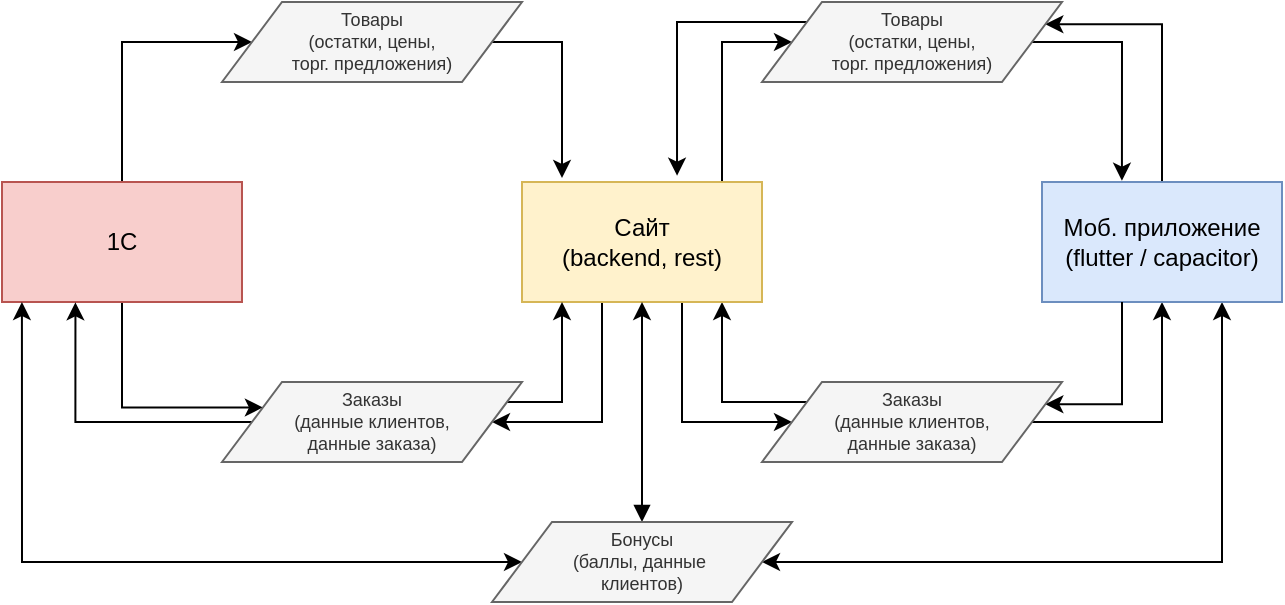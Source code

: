 <mxfile version="26.0.16">
  <diagram id="prtHgNgQTEPvFCAcTncT" name="Page-1">
    <mxGraphModel dx="1434" dy="772" grid="1" gridSize="10" guides="1" tooltips="1" connect="1" arrows="1" fold="1" page="1" pageScale="1" pageWidth="827" pageHeight="1169" math="0" shadow="0">
      <root>
        <mxCell id="0" />
        <mxCell id="1" parent="0" />
        <mxCell id="5-2qtGXvS5xHU3MuhLib-55" value="" style="edgeStyle=orthogonalEdgeStyle;rounded=0;orthogonalLoop=1;jettySize=auto;html=1;fontSize=12;entryX=0.75;entryY=1;entryDx=0;entryDy=0;startArrow=classic;startFill=1;exitX=1;exitY=0.5;exitDx=0;exitDy=0;" parent="1" source="5-2qtGXvS5xHU3MuhLib-36" target="5-2qtGXvS5xHU3MuhLib-4" edge="1">
          <mxGeometry relative="1" as="geometry">
            <mxPoint x="410" y="270" as="targetPoint" />
            <Array as="points">
              <mxPoint x="700" y="310" />
            </Array>
          </mxGeometry>
        </mxCell>
        <mxCell id="5-2qtGXvS5xHU3MuhLib-24" value="" style="edgeStyle=orthogonalEdgeStyle;rounded=0;orthogonalLoop=1;jettySize=auto;html=1;fontSize=9;entryX=0;entryY=0.5;entryDx=0;entryDy=0;" parent="1" source="5-2qtGXvS5xHU3MuhLib-1" target="5-2qtGXvS5xHU3MuhLib-8" edge="1">
          <mxGeometry relative="1" as="geometry">
            <mxPoint x="150" y="40.0" as="targetPoint" />
            <Array as="points">
              <mxPoint x="150" y="50" />
            </Array>
          </mxGeometry>
        </mxCell>
        <mxCell id="5-2qtGXvS5xHU3MuhLib-26" value="" style="edgeStyle=orthogonalEdgeStyle;rounded=0;orthogonalLoop=1;jettySize=auto;html=1;fontSize=9;entryX=0;entryY=0.25;entryDx=0;entryDy=0;" parent="1" source="5-2qtGXvS5xHU3MuhLib-1" target="5-2qtGXvS5xHU3MuhLib-9" edge="1">
          <mxGeometry relative="1" as="geometry">
            <mxPoint x="150" y="260" as="targetPoint" />
            <Array as="points">
              <mxPoint x="150" y="233" />
            </Array>
          </mxGeometry>
        </mxCell>
        <mxCell id="5-2qtGXvS5xHU3MuhLib-1" value="1C" style="rounded=0;whiteSpace=wrap;html=1;fillColor=#f8cecc;strokeColor=#b85450;" parent="1" vertex="1">
          <mxGeometry x="90" y="120" width="120" height="60" as="geometry" />
        </mxCell>
        <mxCell id="5-2qtGXvS5xHU3MuhLib-32" value="" style="edgeStyle=orthogonalEdgeStyle;rounded=0;orthogonalLoop=1;jettySize=auto;html=1;fontSize=9;entryX=1;entryY=0.5;entryDx=0;entryDy=0;" parent="1" source="5-2qtGXvS5xHU3MuhLib-3" target="5-2qtGXvS5xHU3MuhLib-9" edge="1">
          <mxGeometry relative="1" as="geometry">
            <mxPoint x="400" y="260" as="targetPoint" />
            <Array as="points">
              <mxPoint x="390" y="240" />
            </Array>
          </mxGeometry>
        </mxCell>
        <mxCell id="5-2qtGXvS5xHU3MuhLib-46" value="" style="edgeStyle=orthogonalEdgeStyle;rounded=0;orthogonalLoop=1;jettySize=auto;html=1;fontSize=12;entryX=0;entryY=0.5;entryDx=0;entryDy=0;" parent="1" source="5-2qtGXvS5xHU3MuhLib-3" target="5-2qtGXvS5xHU3MuhLib-34" edge="1">
          <mxGeometry relative="1" as="geometry">
            <mxPoint x="490" y="50" as="targetPoint" />
            <Array as="points">
              <mxPoint x="450" y="50" />
            </Array>
          </mxGeometry>
        </mxCell>
        <mxCell id="5-2qtGXvS5xHU3MuhLib-48" value="" style="edgeStyle=orthogonalEdgeStyle;rounded=0;orthogonalLoop=1;jettySize=auto;html=1;fontSize=12;exitX=0;exitY=0;exitDx=0;exitDy=0;" parent="1" source="5-2qtGXvS5xHU3MuhLib-35" target="5-2qtGXvS5xHU3MuhLib-3" edge="1">
          <mxGeometry relative="1" as="geometry">
            <mxPoint x="410" y="260" as="sourcePoint" />
            <Array as="points">
              <mxPoint x="495" y="230" />
              <mxPoint x="450" y="230" />
            </Array>
          </mxGeometry>
        </mxCell>
        <mxCell id="5-2qtGXvS5xHU3MuhLib-50" value="" style="edgeStyle=orthogonalEdgeStyle;rounded=0;orthogonalLoop=1;jettySize=auto;html=1;fontSize=12;entryX=0;entryY=0.5;entryDx=0;entryDy=0;" parent="1" source="5-2qtGXvS5xHU3MuhLib-3" target="5-2qtGXvS5xHU3MuhLib-35" edge="1">
          <mxGeometry relative="1" as="geometry">
            <mxPoint x="410" y="260" as="targetPoint" />
            <Array as="points">
              <mxPoint x="430" y="240" />
            </Array>
          </mxGeometry>
        </mxCell>
        <mxCell id="5-2qtGXvS5xHU3MuhLib-3" value="Сайт&lt;div&gt;(backend, rest)&lt;/div&gt;" style="rounded=0;whiteSpace=wrap;html=1;fillColor=#fff2cc;strokeColor=#d6b656;" parent="1" vertex="1">
          <mxGeometry x="350" y="120" width="120" height="60" as="geometry" />
        </mxCell>
        <mxCell id="5-2qtGXvS5xHU3MuhLib-38" value="" style="edgeStyle=orthogonalEdgeStyle;rounded=0;orthogonalLoop=1;jettySize=auto;html=1;fontSize=12;exitX=1;exitY=0.75;exitDx=0;exitDy=0;" parent="1" source="5-2qtGXvS5xHU3MuhLib-35" target="5-2qtGXvS5xHU3MuhLib-4" edge="1">
          <mxGeometry relative="1" as="geometry">
            <mxPoint x="670" y="260" as="sourcePoint" />
            <Array as="points">
              <mxPoint x="600" y="240" />
              <mxPoint x="670" y="240" />
            </Array>
          </mxGeometry>
        </mxCell>
        <mxCell id="5-2qtGXvS5xHU3MuhLib-42" value="" style="edgeStyle=orthogonalEdgeStyle;rounded=0;orthogonalLoop=1;jettySize=auto;html=1;fontSize=12;entryX=1;entryY=0.25;entryDx=0;entryDy=0;" parent="1" source="5-2qtGXvS5xHU3MuhLib-4" target="5-2qtGXvS5xHU3MuhLib-34" edge="1">
          <mxGeometry relative="1" as="geometry">
            <mxPoint x="670" y="40.0" as="targetPoint" />
            <Array as="points">
              <mxPoint x="670" y="41" />
            </Array>
          </mxGeometry>
        </mxCell>
        <mxCell id="5-2qtGXvS5xHU3MuhLib-4" value="Моб. приложение&lt;div&gt;(flutter / c&lt;span style=&quot;background-color: transparent; color: light-dark(rgb(0, 0, 0), rgb(255, 255, 255));&quot;&gt;apacitor)&lt;/span&gt;&lt;/div&gt;" style="rounded=0;whiteSpace=wrap;html=1;fillColor=#dae8fc;strokeColor=#6c8ebf;" parent="1" vertex="1">
          <mxGeometry x="610" y="120" width="120" height="60" as="geometry" />
        </mxCell>
        <mxCell id="5-2qtGXvS5xHU3MuhLib-18" value="" style="edgeStyle=orthogonalEdgeStyle;rounded=0;orthogonalLoop=1;jettySize=auto;html=1;fontSize=9;" parent="1" source="5-2qtGXvS5xHU3MuhLib-8" edge="1">
          <mxGeometry relative="1" as="geometry">
            <mxPoint x="370" y="118" as="targetPoint" />
            <Array as="points">
              <mxPoint x="370" y="50" />
            </Array>
          </mxGeometry>
        </mxCell>
        <mxCell id="5-2qtGXvS5xHU3MuhLib-8" value="&lt;span&gt;Товары &lt;br&gt;(остатки, цены, &lt;br&gt;торг. предложения)&lt;/span&gt;" style="shape=parallelogram;perimeter=parallelogramPerimeter;whiteSpace=wrap;html=1;fontSize=9;fillColor=#f5f5f5;strokeColor=#666666;fontColor=#333333;" parent="1" vertex="1">
          <mxGeometry x="200" y="30" width="150" height="40" as="geometry" />
        </mxCell>
        <mxCell id="5-2qtGXvS5xHU3MuhLib-28" value="" style="edgeStyle=orthogonalEdgeStyle;rounded=0;orthogonalLoop=1;jettySize=auto;html=1;fontSize=9;entryX=0.306;entryY=1.003;entryDx=0;entryDy=0;entryPerimeter=0;" parent="1" source="5-2qtGXvS5xHU3MuhLib-9" target="5-2qtGXvS5xHU3MuhLib-1" edge="1">
          <mxGeometry relative="1" as="geometry">
            <mxPoint x="120" y="190" as="targetPoint" />
            <Array as="points">
              <mxPoint x="127" y="240" />
            </Array>
          </mxGeometry>
        </mxCell>
        <mxCell id="5-2qtGXvS5xHU3MuhLib-30" value="" style="edgeStyle=orthogonalEdgeStyle;rounded=0;orthogonalLoop=1;jettySize=auto;html=1;fontSize=9;" parent="1" source="5-2qtGXvS5xHU3MuhLib-9" edge="1">
          <mxGeometry relative="1" as="geometry">
            <mxPoint x="370" y="180" as="targetPoint" />
            <Array as="points">
              <mxPoint x="275" y="230" />
              <mxPoint x="381" y="230" />
            </Array>
          </mxGeometry>
        </mxCell>
        <mxCell id="5-2qtGXvS5xHU3MuhLib-9" value="&lt;span&gt;Заказы &lt;br&gt;(данные клиентов, &lt;br&gt;данные заказа)&lt;/span&gt;" style="shape=parallelogram;perimeter=parallelogramPerimeter;whiteSpace=wrap;html=1;fontSize=9;fillColor=#f5f5f5;strokeColor=#666666;fontColor=#333333;" parent="1" vertex="1">
          <mxGeometry x="200" y="220" width="150" height="40" as="geometry" />
        </mxCell>
        <mxCell id="5-2qtGXvS5xHU3MuhLib-44" value="" style="edgeStyle=orthogonalEdgeStyle;rounded=0;orthogonalLoop=1;jettySize=auto;html=1;fontSize=12;entryX=0.646;entryY=-0.053;entryDx=0;entryDy=0;entryPerimeter=0;" parent="1" target="5-2qtGXvS5xHU3MuhLib-3" edge="1">
          <mxGeometry relative="1" as="geometry">
            <mxPoint x="545" y="40" as="sourcePoint" />
            <mxPoint x="382.5" y="40.0" as="targetPoint" />
            <Array as="points">
              <mxPoint x="428" y="40" />
            </Array>
          </mxGeometry>
        </mxCell>
        <mxCell id="5-2qtGXvS5xHU3MuhLib-52" value="" style="edgeStyle=orthogonalEdgeStyle;rounded=0;orthogonalLoop=1;jettySize=auto;html=1;fontSize=12;entryX=0.333;entryY=-0.011;entryDx=0;entryDy=0;entryPerimeter=0;" parent="1" source="5-2qtGXvS5xHU3MuhLib-34" target="5-2qtGXvS5xHU3MuhLib-4" edge="1">
          <mxGeometry relative="1" as="geometry">
            <mxPoint x="715" y="50.0" as="targetPoint" />
            <Array as="points">
              <mxPoint x="650" y="50" />
            </Array>
          </mxGeometry>
        </mxCell>
        <mxCell id="5-2qtGXvS5xHU3MuhLib-34" value="&lt;span&gt;Товары &lt;br&gt;(остатки, цены, &lt;br&gt;торг. предложения)&lt;/span&gt;" style="shape=parallelogram;perimeter=parallelogramPerimeter;whiteSpace=wrap;html=1;fontSize=9;fillColor=#f5f5f5;strokeColor=#666666;fontColor=#333333;" parent="1" vertex="1">
          <mxGeometry x="470" y="30" width="150" height="40" as="geometry" />
        </mxCell>
        <mxCell id="5-2qtGXvS5xHU3MuhLib-40" value="" style="edgeStyle=orthogonalEdgeStyle;rounded=0;orthogonalLoop=1;jettySize=auto;html=1;fontSize=12;exitX=1;exitY=0.25;exitDx=0;exitDy=0;entryX=1;entryY=0.25;entryDx=0;entryDy=0;" parent="1" target="5-2qtGXvS5xHU3MuhLib-35" edge="1">
          <mxGeometry relative="1" as="geometry">
            <mxPoint x="650" y="180" as="sourcePoint" />
            <Array as="points">
              <mxPoint x="650" y="231" />
            </Array>
          </mxGeometry>
        </mxCell>
        <mxCell id="5-2qtGXvS5xHU3MuhLib-35" value="&lt;span&gt;Заказы &lt;br&gt;(данные клиентов, &lt;br&gt;данные заказа)&lt;/span&gt;" style="shape=parallelogram;perimeter=parallelogramPerimeter;whiteSpace=wrap;html=1;fontSize=9;fillColor=#f5f5f5;strokeColor=#666666;fontColor=#333333;" parent="1" vertex="1">
          <mxGeometry x="470" y="220" width="150" height="40" as="geometry" />
        </mxCell>
        <mxCell id="5-2qtGXvS5xHU3MuhLib-57" value="" style="edgeStyle=orthogonalEdgeStyle;rounded=0;orthogonalLoop=1;jettySize=auto;html=1;fontSize=12;entryX=0.083;entryY=1;entryDx=0;entryDy=0;entryPerimeter=0;startArrow=classic;startFill=1;" parent="1" source="5-2qtGXvS5xHU3MuhLib-36" target="5-2qtGXvS5xHU3MuhLib-1" edge="1">
          <mxGeometry relative="1" as="geometry">
            <mxPoint x="410" y="270" as="targetPoint" />
            <Array as="points">
              <mxPoint x="100" y="310" />
            </Array>
          </mxGeometry>
        </mxCell>
        <mxCell id="5-2qtGXvS5xHU3MuhLib-59" value="" style="edgeStyle=orthogonalEdgeStyle;rounded=0;orthogonalLoop=1;jettySize=auto;html=1;fontSize=12;entryX=0.5;entryY=1;entryDx=0;entryDy=0;startArrow=block;startFill=1;" parent="1" source="5-2qtGXvS5xHU3MuhLib-36" target="5-2qtGXvS5xHU3MuhLib-3" edge="1">
          <mxGeometry relative="1" as="geometry">
            <mxPoint x="410" y="270" as="targetPoint" />
          </mxGeometry>
        </mxCell>
        <mxCell id="5-2qtGXvS5xHU3MuhLib-36" value="&lt;span&gt;Бонусы&lt;br&gt;(баллы, данные&amp;nbsp;&lt;br&gt;клиентов)&lt;/span&gt;" style="shape=parallelogram;perimeter=parallelogramPerimeter;whiteSpace=wrap;html=1;fontSize=9;fillColor=#f5f5f5;strokeColor=#666666;fontColor=#333333;" parent="1" vertex="1">
          <mxGeometry x="335" y="290" width="150" height="40" as="geometry" />
        </mxCell>
      </root>
    </mxGraphModel>
  </diagram>
</mxfile>
